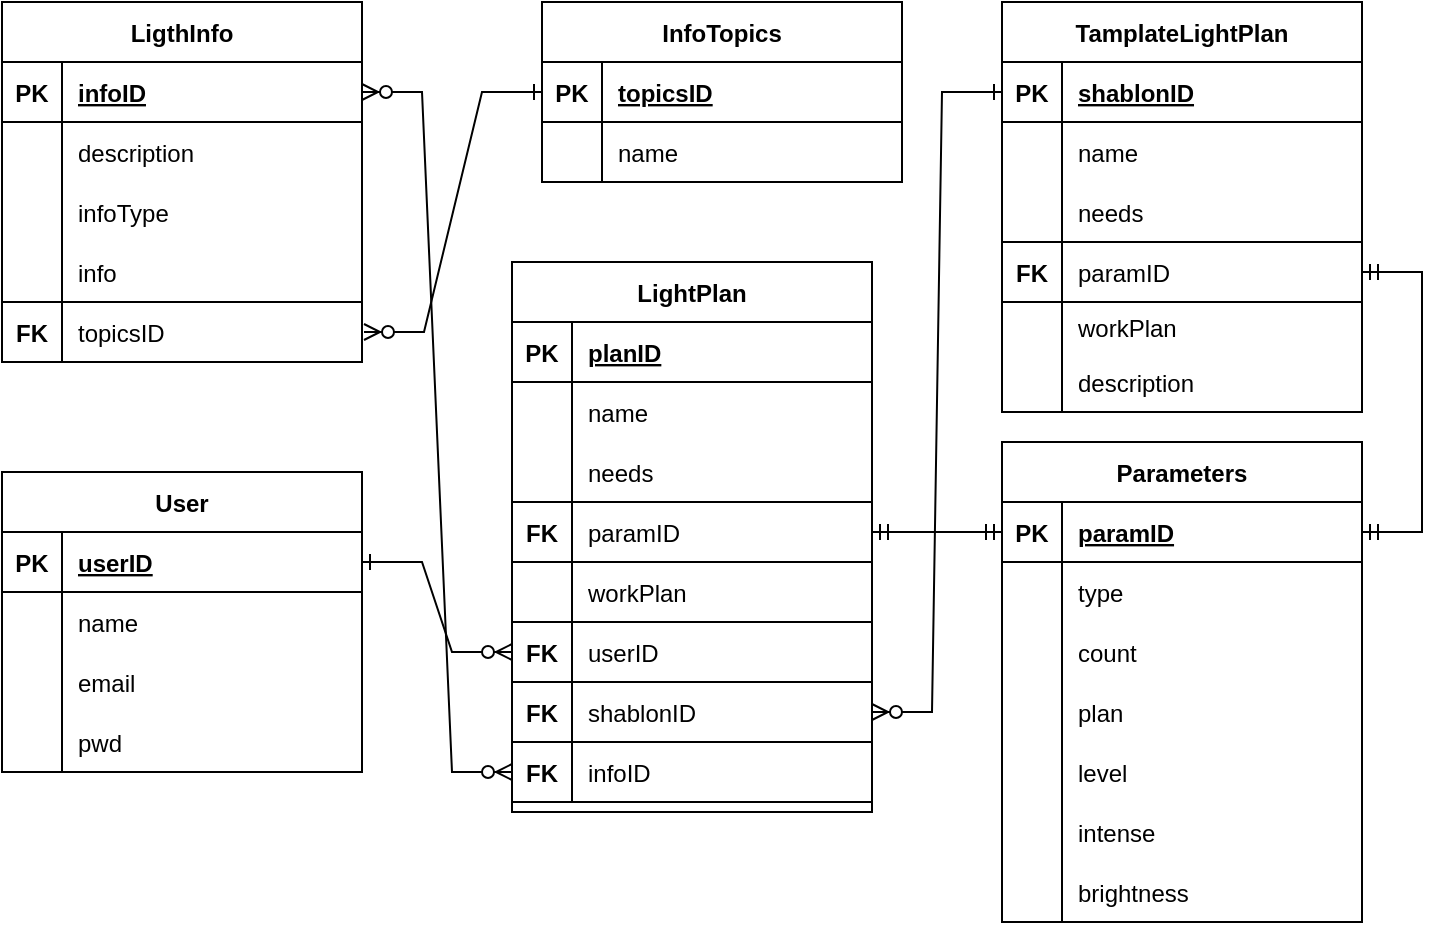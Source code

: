 <mxfile version="22.0.2" type="device">
  <diagram id="mCyr1kptdM3YggUfpTlr" name="Page-1">
    <mxGraphModel dx="863" dy="1920" grid="1" gridSize="10" guides="1" tooltips="1" connect="1" arrows="1" fold="1" page="1" pageScale="1" pageWidth="850" pageHeight="1100" math="0" shadow="0">
      <root>
        <mxCell id="0" />
        <mxCell id="1" parent="0" />
        <mxCell id="rdWhzoipA-cKAnIKvc4l-2" value="User" style="shape=table;startSize=30;container=1;collapsible=1;childLayout=tableLayout;fixedRows=1;rowLines=0;fontStyle=1;align=center;resizeLast=1;" parent="1" vertex="1">
          <mxGeometry x="80" y="-825" width="180" height="150" as="geometry" />
        </mxCell>
        <mxCell id="rdWhzoipA-cKAnIKvc4l-3" value="" style="shape=partialRectangle;collapsible=0;dropTarget=0;pointerEvents=0;fillColor=none;top=0;left=0;bottom=1;right=0;points=[[0,0.5],[1,0.5]];portConstraint=eastwest;" parent="rdWhzoipA-cKAnIKvc4l-2" vertex="1">
          <mxGeometry y="30" width="180" height="30" as="geometry" />
        </mxCell>
        <mxCell id="rdWhzoipA-cKAnIKvc4l-4" value="PK" style="shape=partialRectangle;connectable=0;fillColor=none;top=0;left=0;bottom=0;right=0;fontStyle=1;overflow=hidden;" parent="rdWhzoipA-cKAnIKvc4l-3" vertex="1">
          <mxGeometry width="30" height="30" as="geometry">
            <mxRectangle width="30" height="30" as="alternateBounds" />
          </mxGeometry>
        </mxCell>
        <mxCell id="rdWhzoipA-cKAnIKvc4l-5" value="userID" style="shape=partialRectangle;connectable=0;fillColor=none;top=0;left=0;bottom=0;right=0;align=left;spacingLeft=6;fontStyle=5;overflow=hidden;" parent="rdWhzoipA-cKAnIKvc4l-3" vertex="1">
          <mxGeometry x="30" width="150" height="30" as="geometry">
            <mxRectangle width="150" height="30" as="alternateBounds" />
          </mxGeometry>
        </mxCell>
        <mxCell id="rdWhzoipA-cKAnIKvc4l-6" value="" style="shape=partialRectangle;collapsible=0;dropTarget=0;pointerEvents=0;fillColor=none;top=0;left=0;bottom=0;right=0;points=[[0,0.5],[1,0.5]];portConstraint=eastwest;" parent="rdWhzoipA-cKAnIKvc4l-2" vertex="1">
          <mxGeometry y="60" width="180" height="30" as="geometry" />
        </mxCell>
        <mxCell id="rdWhzoipA-cKAnIKvc4l-7" value="" style="shape=partialRectangle;connectable=0;fillColor=none;top=0;left=0;bottom=0;right=0;editable=1;overflow=hidden;" parent="rdWhzoipA-cKAnIKvc4l-6" vertex="1">
          <mxGeometry width="30" height="30" as="geometry">
            <mxRectangle width="30" height="30" as="alternateBounds" />
          </mxGeometry>
        </mxCell>
        <mxCell id="rdWhzoipA-cKAnIKvc4l-8" value="name" style="shape=partialRectangle;connectable=0;fillColor=none;top=0;left=0;bottom=0;right=0;align=left;spacingLeft=6;overflow=hidden;" parent="rdWhzoipA-cKAnIKvc4l-6" vertex="1">
          <mxGeometry x="30" width="150" height="30" as="geometry">
            <mxRectangle width="150" height="30" as="alternateBounds" />
          </mxGeometry>
        </mxCell>
        <mxCell id="rdWhzoipA-cKAnIKvc4l-9" value="" style="shape=partialRectangle;collapsible=0;dropTarget=0;pointerEvents=0;fillColor=none;top=0;left=0;bottom=0;right=0;points=[[0,0.5],[1,0.5]];portConstraint=eastwest;" parent="rdWhzoipA-cKAnIKvc4l-2" vertex="1">
          <mxGeometry y="90" width="180" height="30" as="geometry" />
        </mxCell>
        <mxCell id="rdWhzoipA-cKAnIKvc4l-10" value="" style="shape=partialRectangle;connectable=0;fillColor=none;top=0;left=0;bottom=0;right=0;editable=1;overflow=hidden;fontStyle=1" parent="rdWhzoipA-cKAnIKvc4l-9" vertex="1">
          <mxGeometry width="30" height="30" as="geometry">
            <mxRectangle width="30" height="30" as="alternateBounds" />
          </mxGeometry>
        </mxCell>
        <mxCell id="rdWhzoipA-cKAnIKvc4l-11" value="email" style="shape=partialRectangle;connectable=0;fillColor=none;top=0;left=0;bottom=0;right=0;align=left;spacingLeft=6;overflow=hidden;" parent="rdWhzoipA-cKAnIKvc4l-9" vertex="1">
          <mxGeometry x="30" width="150" height="30" as="geometry">
            <mxRectangle width="150" height="30" as="alternateBounds" />
          </mxGeometry>
        </mxCell>
        <mxCell id="rdWhzoipA-cKAnIKvc4l-12" value="" style="shape=partialRectangle;collapsible=0;dropTarget=0;pointerEvents=0;fillColor=none;top=0;left=0;bottom=0;right=0;points=[[0,0.5],[1,0.5]];portConstraint=eastwest;" parent="rdWhzoipA-cKAnIKvc4l-2" vertex="1">
          <mxGeometry y="120" width="180" height="30" as="geometry" />
        </mxCell>
        <mxCell id="rdWhzoipA-cKAnIKvc4l-13" value="" style="shape=partialRectangle;connectable=0;fillColor=none;top=0;left=0;bottom=0;right=0;editable=1;overflow=hidden;fontStyle=1" parent="rdWhzoipA-cKAnIKvc4l-12" vertex="1">
          <mxGeometry width="30" height="30" as="geometry">
            <mxRectangle width="30" height="30" as="alternateBounds" />
          </mxGeometry>
        </mxCell>
        <mxCell id="rdWhzoipA-cKAnIKvc4l-14" value="pwd" style="shape=partialRectangle;connectable=0;fillColor=none;top=0;left=0;bottom=0;right=0;align=left;spacingLeft=6;overflow=hidden;" parent="rdWhzoipA-cKAnIKvc4l-12" vertex="1">
          <mxGeometry x="30" width="150" height="30" as="geometry">
            <mxRectangle width="150" height="30" as="alternateBounds" />
          </mxGeometry>
        </mxCell>
        <mxCell id="rdWhzoipA-cKAnIKvc4l-53" value="LightPlan" style="shape=table;startSize=30;container=1;collapsible=1;childLayout=tableLayout;fixedRows=1;rowLines=0;fontStyle=1;align=center;resizeLast=1;" parent="1" vertex="1">
          <mxGeometry x="335" y="-930" width="180" height="275" as="geometry" />
        </mxCell>
        <mxCell id="rdWhzoipA-cKAnIKvc4l-54" value="" style="shape=partialRectangle;collapsible=0;dropTarget=0;pointerEvents=0;fillColor=none;top=0;left=0;bottom=1;right=0;points=[[0,0.5],[1,0.5]];portConstraint=eastwest;" parent="rdWhzoipA-cKAnIKvc4l-53" vertex="1">
          <mxGeometry y="30" width="180" height="30" as="geometry" />
        </mxCell>
        <mxCell id="rdWhzoipA-cKAnIKvc4l-55" value="PK" style="shape=partialRectangle;connectable=0;fillColor=none;top=0;left=0;bottom=0;right=0;fontStyle=1;overflow=hidden;" parent="rdWhzoipA-cKAnIKvc4l-54" vertex="1">
          <mxGeometry width="30" height="30" as="geometry">
            <mxRectangle width="30" height="30" as="alternateBounds" />
          </mxGeometry>
        </mxCell>
        <mxCell id="rdWhzoipA-cKAnIKvc4l-56" value="planID" style="shape=partialRectangle;connectable=0;fillColor=none;top=0;left=0;bottom=0;right=0;align=left;spacingLeft=6;fontStyle=5;overflow=hidden;" parent="rdWhzoipA-cKAnIKvc4l-54" vertex="1">
          <mxGeometry x="30" width="150" height="30" as="geometry">
            <mxRectangle width="150" height="30" as="alternateBounds" />
          </mxGeometry>
        </mxCell>
        <mxCell id="rdWhzoipA-cKAnIKvc4l-57" value="" style="shape=partialRectangle;collapsible=0;dropTarget=0;pointerEvents=0;fillColor=none;top=0;left=0;bottom=0;right=0;points=[[0,0.5],[1,0.5]];portConstraint=eastwest;" parent="rdWhzoipA-cKAnIKvc4l-53" vertex="1">
          <mxGeometry y="60" width="180" height="30" as="geometry" />
        </mxCell>
        <mxCell id="rdWhzoipA-cKAnIKvc4l-58" value="" style="shape=partialRectangle;connectable=0;fillColor=none;top=0;left=0;bottom=0;right=0;editable=1;overflow=hidden;" parent="rdWhzoipA-cKAnIKvc4l-57" vertex="1">
          <mxGeometry width="30" height="30" as="geometry">
            <mxRectangle width="30" height="30" as="alternateBounds" />
          </mxGeometry>
        </mxCell>
        <mxCell id="rdWhzoipA-cKAnIKvc4l-59" value="name" style="shape=partialRectangle;connectable=0;fillColor=none;top=0;left=0;bottom=0;right=0;align=left;spacingLeft=6;overflow=hidden;" parent="rdWhzoipA-cKAnIKvc4l-57" vertex="1">
          <mxGeometry x="30" width="150" height="30" as="geometry">
            <mxRectangle width="150" height="30" as="alternateBounds" />
          </mxGeometry>
        </mxCell>
        <mxCell id="rdWhzoipA-cKAnIKvc4l-60" value="" style="shape=partialRectangle;collapsible=0;dropTarget=0;pointerEvents=0;fillColor=none;top=0;left=0;bottom=0;right=0;points=[[0,0.5],[1,0.5]];portConstraint=eastwest;" parent="rdWhzoipA-cKAnIKvc4l-53" vertex="1">
          <mxGeometry y="90" width="180" height="30" as="geometry" />
        </mxCell>
        <mxCell id="rdWhzoipA-cKAnIKvc4l-61" value="" style="shape=partialRectangle;connectable=0;fillColor=none;top=0;left=0;bottom=0;right=0;editable=1;overflow=hidden;fontStyle=1" parent="rdWhzoipA-cKAnIKvc4l-60" vertex="1">
          <mxGeometry width="30" height="30" as="geometry">
            <mxRectangle width="30" height="30" as="alternateBounds" />
          </mxGeometry>
        </mxCell>
        <mxCell id="rdWhzoipA-cKAnIKvc4l-62" value="needs" style="shape=partialRectangle;connectable=0;fillColor=none;top=0;left=0;bottom=0;right=0;align=left;spacingLeft=6;overflow=hidden;" parent="rdWhzoipA-cKAnIKvc4l-60" vertex="1">
          <mxGeometry x="30" width="150" height="30" as="geometry">
            <mxRectangle width="150" height="30" as="alternateBounds" />
          </mxGeometry>
        </mxCell>
        <mxCell id="rdWhzoipA-cKAnIKvc4l-63" value="" style="shape=partialRectangle;collapsible=0;dropTarget=0;pointerEvents=0;fillColor=none;top=0;left=0;bottom=0;right=0;points=[[0,0.5],[1,0.5]];portConstraint=eastwest;" parent="rdWhzoipA-cKAnIKvc4l-53" vertex="1">
          <mxGeometry y="120" width="180" height="30" as="geometry" />
        </mxCell>
        <mxCell id="rdWhzoipA-cKAnIKvc4l-64" value="FK" style="shape=partialRectangle;connectable=0;fillColor=none;top=1;left=0;bottom=1;right=0;editable=1;overflow=hidden;fontStyle=1" parent="rdWhzoipA-cKAnIKvc4l-63" vertex="1">
          <mxGeometry width="30" height="30" as="geometry">
            <mxRectangle width="30" height="30" as="alternateBounds" />
          </mxGeometry>
        </mxCell>
        <mxCell id="rdWhzoipA-cKAnIKvc4l-65" value="paramID" style="shape=partialRectangle;connectable=0;fillColor=none;top=1;left=0;bottom=1;right=0;align=left;spacingLeft=6;overflow=hidden;" parent="rdWhzoipA-cKAnIKvc4l-63" vertex="1">
          <mxGeometry x="30" width="150" height="30" as="geometry">
            <mxRectangle width="150" height="30" as="alternateBounds" />
          </mxGeometry>
        </mxCell>
        <mxCell id="rdWhzoipA-cKAnIKvc4l-66" value="" style="shape=partialRectangle;collapsible=0;dropTarget=0;pointerEvents=0;fillColor=none;top=0;left=0;bottom=0;right=0;points=[[0,0.5],[1,0.5]];portConstraint=eastwest;" parent="rdWhzoipA-cKAnIKvc4l-53" vertex="1">
          <mxGeometry y="150" width="180" height="30" as="geometry" />
        </mxCell>
        <mxCell id="rdWhzoipA-cKAnIKvc4l-67" value="" style="shape=partialRectangle;connectable=0;fillColor=none;top=0;left=0;bottom=0;right=0;editable=1;overflow=hidden;fontStyle=1" parent="rdWhzoipA-cKAnIKvc4l-66" vertex="1">
          <mxGeometry width="30" height="30" as="geometry">
            <mxRectangle width="30" height="30" as="alternateBounds" />
          </mxGeometry>
        </mxCell>
        <mxCell id="rdWhzoipA-cKAnIKvc4l-68" value="workPlan" style="shape=partialRectangle;connectable=0;fillColor=none;top=0;left=0;bottom=0;right=0;align=left;spacingLeft=6;overflow=hidden;" parent="rdWhzoipA-cKAnIKvc4l-66" vertex="1">
          <mxGeometry x="30" width="150" height="30" as="geometry">
            <mxRectangle width="150" height="30" as="alternateBounds" />
          </mxGeometry>
        </mxCell>
        <mxCell id="rdWhzoipA-cKAnIKvc4l-69" value="" style="shape=partialRectangle;collapsible=0;dropTarget=0;pointerEvents=0;fillColor=none;top=0;left=0;bottom=0;right=0;points=[[0,0.5],[1,0.5]];portConstraint=eastwest;" parent="rdWhzoipA-cKAnIKvc4l-53" vertex="1">
          <mxGeometry y="180" width="180" height="30" as="geometry" />
        </mxCell>
        <mxCell id="rdWhzoipA-cKAnIKvc4l-70" value="FK" style="shape=partialRectangle;connectable=0;fillColor=none;top=1;left=0;bottom=0;right=0;editable=1;overflow=hidden;fontStyle=1" parent="rdWhzoipA-cKAnIKvc4l-69" vertex="1">
          <mxGeometry width="30" height="30" as="geometry">
            <mxRectangle width="30" height="30" as="alternateBounds" />
          </mxGeometry>
        </mxCell>
        <mxCell id="rdWhzoipA-cKAnIKvc4l-71" value="userID" style="shape=partialRectangle;connectable=0;fillColor=none;top=1;left=0;bottom=0;right=0;align=left;spacingLeft=6;overflow=hidden;" parent="rdWhzoipA-cKAnIKvc4l-69" vertex="1">
          <mxGeometry x="30" width="150" height="30" as="geometry">
            <mxRectangle width="150" height="30" as="alternateBounds" />
          </mxGeometry>
        </mxCell>
        <mxCell id="AvnaG7wqNC7AHcK8-zva-4" value="" style="shape=partialRectangle;collapsible=0;dropTarget=0;pointerEvents=0;fillColor=none;top=0;left=0;bottom=0;right=0;points=[[0,0.5],[1,0.5]];portConstraint=eastwest;" vertex="1" parent="rdWhzoipA-cKAnIKvc4l-53">
          <mxGeometry y="210" width="180" height="30" as="geometry" />
        </mxCell>
        <mxCell id="AvnaG7wqNC7AHcK8-zva-5" value="FK" style="shape=partialRectangle;connectable=0;fillColor=none;top=1;left=0;bottom=0;right=0;editable=1;overflow=hidden;fontStyle=1" vertex="1" parent="AvnaG7wqNC7AHcK8-zva-4">
          <mxGeometry width="30" height="30" as="geometry">
            <mxRectangle width="30" height="30" as="alternateBounds" />
          </mxGeometry>
        </mxCell>
        <mxCell id="AvnaG7wqNC7AHcK8-zva-6" value="shablonID" style="shape=partialRectangle;connectable=0;fillColor=none;top=1;left=0;bottom=0;right=0;align=left;spacingLeft=6;overflow=hidden;" vertex="1" parent="AvnaG7wqNC7AHcK8-zva-4">
          <mxGeometry x="30" width="150" height="30" as="geometry">
            <mxRectangle width="150" height="30" as="alternateBounds" />
          </mxGeometry>
        </mxCell>
        <mxCell id="AvnaG7wqNC7AHcK8-zva-7" value="" style="shape=partialRectangle;collapsible=0;dropTarget=0;pointerEvents=0;fillColor=none;top=0;left=0;bottom=0;right=0;points=[[0,0.5],[1,0.5]];portConstraint=eastwest;" vertex="1" parent="rdWhzoipA-cKAnIKvc4l-53">
          <mxGeometry y="240" width="180" height="30" as="geometry" />
        </mxCell>
        <mxCell id="AvnaG7wqNC7AHcK8-zva-8" value="FK" style="shape=partialRectangle;connectable=0;fillColor=none;top=1;left=0;bottom=1;right=0;editable=1;overflow=hidden;fontStyle=1" vertex="1" parent="AvnaG7wqNC7AHcK8-zva-7">
          <mxGeometry width="30" height="30" as="geometry">
            <mxRectangle width="30" height="30" as="alternateBounds" />
          </mxGeometry>
        </mxCell>
        <mxCell id="AvnaG7wqNC7AHcK8-zva-9" value="infoID" style="shape=partialRectangle;connectable=0;fillColor=none;top=1;left=0;bottom=1;right=0;align=left;spacingLeft=6;overflow=hidden;" vertex="1" parent="AvnaG7wqNC7AHcK8-zva-7">
          <mxGeometry x="30" width="150" height="30" as="geometry">
            <mxRectangle width="150" height="30" as="alternateBounds" />
          </mxGeometry>
        </mxCell>
        <mxCell id="rdWhzoipA-cKAnIKvc4l-94" value="InfoTopics" style="shape=table;startSize=30;container=1;collapsible=1;childLayout=tableLayout;fixedRows=1;rowLines=0;fontStyle=1;align=center;resizeLast=1;" parent="1" vertex="1">
          <mxGeometry x="350" y="-1060" width="180" height="90" as="geometry" />
        </mxCell>
        <mxCell id="rdWhzoipA-cKAnIKvc4l-95" value="" style="shape=partialRectangle;collapsible=0;dropTarget=0;pointerEvents=0;fillColor=none;top=0;left=0;bottom=1;right=0;points=[[0,0.5],[1,0.5]];portConstraint=eastwest;" parent="rdWhzoipA-cKAnIKvc4l-94" vertex="1">
          <mxGeometry y="30" width="180" height="30" as="geometry" />
        </mxCell>
        <mxCell id="rdWhzoipA-cKAnIKvc4l-96" value="PK" style="shape=partialRectangle;connectable=0;fillColor=none;top=0;left=0;bottom=0;right=0;fontStyle=1;overflow=hidden;" parent="rdWhzoipA-cKAnIKvc4l-95" vertex="1">
          <mxGeometry width="30" height="30" as="geometry">
            <mxRectangle width="30" height="30" as="alternateBounds" />
          </mxGeometry>
        </mxCell>
        <mxCell id="rdWhzoipA-cKAnIKvc4l-97" value="topicsID" style="shape=partialRectangle;connectable=0;fillColor=none;top=0;left=0;bottom=0;right=0;align=left;spacingLeft=6;fontStyle=5;overflow=hidden;" parent="rdWhzoipA-cKAnIKvc4l-95" vertex="1">
          <mxGeometry x="30" width="150" height="30" as="geometry">
            <mxRectangle width="150" height="30" as="alternateBounds" />
          </mxGeometry>
        </mxCell>
        <mxCell id="rdWhzoipA-cKAnIKvc4l-98" value="" style="shape=partialRectangle;collapsible=0;dropTarget=0;pointerEvents=0;fillColor=none;top=0;left=0;bottom=0;right=0;points=[[0,0.5],[1,0.5]];portConstraint=eastwest;" parent="rdWhzoipA-cKAnIKvc4l-94" vertex="1">
          <mxGeometry y="60" width="180" height="30" as="geometry" />
        </mxCell>
        <mxCell id="rdWhzoipA-cKAnIKvc4l-99" value="" style="shape=partialRectangle;connectable=0;fillColor=none;top=0;left=0;bottom=0;right=0;editable=1;overflow=hidden;" parent="rdWhzoipA-cKAnIKvc4l-98" vertex="1">
          <mxGeometry width="30" height="30" as="geometry">
            <mxRectangle width="30" height="30" as="alternateBounds" />
          </mxGeometry>
        </mxCell>
        <mxCell id="rdWhzoipA-cKAnIKvc4l-100" value="name" style="shape=partialRectangle;connectable=0;fillColor=none;top=0;left=0;bottom=0;right=0;align=left;spacingLeft=6;overflow=hidden;" parent="rdWhzoipA-cKAnIKvc4l-98" vertex="1">
          <mxGeometry x="30" width="150" height="30" as="geometry">
            <mxRectangle width="150" height="30" as="alternateBounds" />
          </mxGeometry>
        </mxCell>
        <mxCell id="rdWhzoipA-cKAnIKvc4l-131" value="TamplateLightPlan" style="shape=table;startSize=30;container=1;collapsible=1;childLayout=tableLayout;fixedRows=1;rowLines=0;fontStyle=1;align=center;resizeLast=1;" parent="1" vertex="1">
          <mxGeometry x="580" y="-1060" width="180" height="205" as="geometry" />
        </mxCell>
        <mxCell id="rdWhzoipA-cKAnIKvc4l-132" value="" style="shape=partialRectangle;collapsible=0;dropTarget=0;pointerEvents=0;fillColor=none;top=0;left=0;bottom=1;right=0;points=[[0,0.5],[1,0.5]];portConstraint=eastwest;" parent="rdWhzoipA-cKAnIKvc4l-131" vertex="1">
          <mxGeometry y="30" width="180" height="30" as="geometry" />
        </mxCell>
        <mxCell id="rdWhzoipA-cKAnIKvc4l-133" value="PK" style="shape=partialRectangle;connectable=0;fillColor=none;top=0;left=0;bottom=0;right=0;fontStyle=1;overflow=hidden;" parent="rdWhzoipA-cKAnIKvc4l-132" vertex="1">
          <mxGeometry width="30" height="30" as="geometry">
            <mxRectangle width="30" height="30" as="alternateBounds" />
          </mxGeometry>
        </mxCell>
        <mxCell id="rdWhzoipA-cKAnIKvc4l-134" value="shablonID" style="shape=partialRectangle;connectable=0;fillColor=none;top=0;left=0;bottom=0;right=0;align=left;spacingLeft=6;fontStyle=5;overflow=hidden;" parent="rdWhzoipA-cKAnIKvc4l-132" vertex="1">
          <mxGeometry x="30" width="150" height="30" as="geometry">
            <mxRectangle width="150" height="30" as="alternateBounds" />
          </mxGeometry>
        </mxCell>
        <mxCell id="rdWhzoipA-cKAnIKvc4l-135" value="" style="shape=partialRectangle;collapsible=0;dropTarget=0;pointerEvents=0;fillColor=none;top=0;left=0;bottom=0;right=0;points=[[0,0.5],[1,0.5]];portConstraint=eastwest;" parent="rdWhzoipA-cKAnIKvc4l-131" vertex="1">
          <mxGeometry y="60" width="180" height="30" as="geometry" />
        </mxCell>
        <mxCell id="rdWhzoipA-cKAnIKvc4l-136" value="" style="shape=partialRectangle;connectable=0;fillColor=none;top=0;left=0;bottom=0;right=0;editable=1;overflow=hidden;" parent="rdWhzoipA-cKAnIKvc4l-135" vertex="1">
          <mxGeometry width="30" height="30" as="geometry">
            <mxRectangle width="30" height="30" as="alternateBounds" />
          </mxGeometry>
        </mxCell>
        <mxCell id="rdWhzoipA-cKAnIKvc4l-137" value="name" style="shape=partialRectangle;connectable=0;fillColor=none;top=0;left=0;bottom=0;right=0;align=left;spacingLeft=6;overflow=hidden;" parent="rdWhzoipA-cKAnIKvc4l-135" vertex="1">
          <mxGeometry x="30" width="150" height="30" as="geometry">
            <mxRectangle width="150" height="30" as="alternateBounds" />
          </mxGeometry>
        </mxCell>
        <mxCell id="rdWhzoipA-cKAnIKvc4l-138" value="" style="shape=partialRectangle;collapsible=0;dropTarget=0;pointerEvents=0;fillColor=none;top=0;left=0;bottom=0;right=0;points=[[0,0.5],[1,0.5]];portConstraint=eastwest;" parent="rdWhzoipA-cKAnIKvc4l-131" vertex="1">
          <mxGeometry y="90" width="180" height="30" as="geometry" />
        </mxCell>
        <mxCell id="rdWhzoipA-cKAnIKvc4l-139" value="" style="shape=partialRectangle;connectable=0;fillColor=none;top=0;left=0;bottom=0;right=0;editable=1;overflow=hidden;fontStyle=1" parent="rdWhzoipA-cKAnIKvc4l-138" vertex="1">
          <mxGeometry width="30" height="30" as="geometry">
            <mxRectangle width="30" height="30" as="alternateBounds" />
          </mxGeometry>
        </mxCell>
        <mxCell id="rdWhzoipA-cKAnIKvc4l-140" value="needs" style="shape=partialRectangle;connectable=0;fillColor=none;top=0;left=0;bottom=0;right=0;align=left;spacingLeft=6;overflow=hidden;" parent="rdWhzoipA-cKAnIKvc4l-138" vertex="1">
          <mxGeometry x="30" width="150" height="30" as="geometry">
            <mxRectangle width="150" height="30" as="alternateBounds" />
          </mxGeometry>
        </mxCell>
        <mxCell id="rdWhzoipA-cKAnIKvc4l-141" value="" style="shape=partialRectangle;collapsible=0;dropTarget=0;pointerEvents=0;fillColor=none;top=0;left=0;bottom=0;right=0;points=[[0,0.5],[1,0.5]];portConstraint=eastwest;" parent="rdWhzoipA-cKAnIKvc4l-131" vertex="1">
          <mxGeometry y="120" width="180" height="30" as="geometry" />
        </mxCell>
        <mxCell id="rdWhzoipA-cKAnIKvc4l-142" value="FK" style="shape=partialRectangle;connectable=0;fillColor=none;top=1;left=0;bottom=1;right=0;editable=1;overflow=hidden;fontStyle=1" parent="rdWhzoipA-cKAnIKvc4l-141" vertex="1">
          <mxGeometry width="30" height="30" as="geometry">
            <mxRectangle width="30" height="30" as="alternateBounds" />
          </mxGeometry>
        </mxCell>
        <mxCell id="rdWhzoipA-cKAnIKvc4l-143" value="paramID" style="shape=partialRectangle;connectable=0;fillColor=none;top=1;left=0;bottom=1;right=0;align=left;spacingLeft=6;overflow=hidden;" parent="rdWhzoipA-cKAnIKvc4l-141" vertex="1">
          <mxGeometry x="30" width="150" height="30" as="geometry">
            <mxRectangle width="150" height="30" as="alternateBounds" />
          </mxGeometry>
        </mxCell>
        <mxCell id="rdWhzoipA-cKAnIKvc4l-144" value="" style="shape=partialRectangle;collapsible=0;dropTarget=0;pointerEvents=0;fillColor=none;top=0;left=0;bottom=0;right=0;points=[[0,0.5],[1,0.5]];portConstraint=eastwest;" parent="rdWhzoipA-cKAnIKvc4l-131" vertex="1">
          <mxGeometry y="150" width="180" height="25" as="geometry" />
        </mxCell>
        <mxCell id="rdWhzoipA-cKAnIKvc4l-145" value="" style="shape=partialRectangle;connectable=0;fillColor=none;top=0;left=0;bottom=0;right=0;editable=1;overflow=hidden;fontStyle=1" parent="rdWhzoipA-cKAnIKvc4l-144" vertex="1">
          <mxGeometry width="30" height="25" as="geometry">
            <mxRectangle width="30" height="25" as="alternateBounds" />
          </mxGeometry>
        </mxCell>
        <mxCell id="rdWhzoipA-cKAnIKvc4l-146" value="workPlan" style="shape=partialRectangle;connectable=0;fillColor=none;top=0;left=0;bottom=0;right=0;align=left;spacingLeft=6;overflow=hidden;" parent="rdWhzoipA-cKAnIKvc4l-144" vertex="1">
          <mxGeometry x="30" width="150" height="25" as="geometry">
            <mxRectangle width="150" height="25" as="alternateBounds" />
          </mxGeometry>
        </mxCell>
        <mxCell id="rdWhzoipA-cKAnIKvc4l-147" value="" style="shape=partialRectangle;collapsible=0;dropTarget=0;pointerEvents=0;fillColor=none;top=0;left=0;bottom=0;right=0;points=[[0,0.5],[1,0.5]];portConstraint=eastwest;" parent="rdWhzoipA-cKAnIKvc4l-131" vertex="1">
          <mxGeometry y="175" width="180" height="30" as="geometry" />
        </mxCell>
        <mxCell id="rdWhzoipA-cKAnIKvc4l-148" value="" style="shape=partialRectangle;connectable=0;fillColor=none;top=0;left=0;bottom=0;right=0;editable=1;overflow=hidden;fontStyle=1" parent="rdWhzoipA-cKAnIKvc4l-147" vertex="1">
          <mxGeometry width="30" height="30" as="geometry">
            <mxRectangle width="30" height="30" as="alternateBounds" />
          </mxGeometry>
        </mxCell>
        <mxCell id="rdWhzoipA-cKAnIKvc4l-149" value="description" style="shape=partialRectangle;connectable=0;fillColor=none;top=0;left=0;bottom=0;right=0;align=left;spacingLeft=6;overflow=hidden;" parent="rdWhzoipA-cKAnIKvc4l-147" vertex="1">
          <mxGeometry x="30" width="150" height="30" as="geometry">
            <mxRectangle width="150" height="30" as="alternateBounds" />
          </mxGeometry>
        </mxCell>
        <mxCell id="rdWhzoipA-cKAnIKvc4l-156" value="LigthInfo" style="shape=table;startSize=30;container=1;collapsible=1;childLayout=tableLayout;fixedRows=1;rowLines=0;fontStyle=1;align=center;resizeLast=1;" parent="1" vertex="1">
          <mxGeometry x="80" y="-1060" width="180" height="180" as="geometry" />
        </mxCell>
        <mxCell id="rdWhzoipA-cKAnIKvc4l-157" value="" style="shape=partialRectangle;collapsible=0;dropTarget=0;pointerEvents=0;fillColor=none;top=0;left=0;bottom=1;right=0;points=[[0,0.5],[1,0.5]];portConstraint=eastwest;" parent="rdWhzoipA-cKAnIKvc4l-156" vertex="1">
          <mxGeometry y="30" width="180" height="30" as="geometry" />
        </mxCell>
        <mxCell id="rdWhzoipA-cKAnIKvc4l-158" value="PK" style="shape=partialRectangle;connectable=0;fillColor=none;top=0;left=0;bottom=0;right=0;fontStyle=1;overflow=hidden;" parent="rdWhzoipA-cKAnIKvc4l-157" vertex="1">
          <mxGeometry width="30" height="30" as="geometry">
            <mxRectangle width="30" height="30" as="alternateBounds" />
          </mxGeometry>
        </mxCell>
        <mxCell id="rdWhzoipA-cKAnIKvc4l-159" value="infoID" style="shape=partialRectangle;connectable=0;fillColor=none;top=0;left=0;bottom=0;right=0;align=left;spacingLeft=6;fontStyle=5;overflow=hidden;" parent="rdWhzoipA-cKAnIKvc4l-157" vertex="1">
          <mxGeometry x="30" width="150" height="30" as="geometry">
            <mxRectangle width="150" height="30" as="alternateBounds" />
          </mxGeometry>
        </mxCell>
        <mxCell id="rdWhzoipA-cKAnIKvc4l-160" value="" style="shape=partialRectangle;collapsible=0;dropTarget=0;pointerEvents=0;fillColor=none;top=0;left=0;bottom=0;right=0;points=[[0,0.5],[1,0.5]];portConstraint=eastwest;" parent="rdWhzoipA-cKAnIKvc4l-156" vertex="1">
          <mxGeometry y="60" width="180" height="30" as="geometry" />
        </mxCell>
        <mxCell id="rdWhzoipA-cKAnIKvc4l-161" value="" style="shape=partialRectangle;connectable=0;fillColor=none;top=0;left=0;bottom=0;right=0;editable=1;overflow=hidden;fontStyle=1" parent="rdWhzoipA-cKAnIKvc4l-160" vertex="1">
          <mxGeometry width="30" height="30" as="geometry">
            <mxRectangle width="30" height="30" as="alternateBounds" />
          </mxGeometry>
        </mxCell>
        <mxCell id="rdWhzoipA-cKAnIKvc4l-162" value="description" style="shape=partialRectangle;connectable=0;fillColor=none;top=0;left=0;bottom=0;right=0;align=left;spacingLeft=6;overflow=hidden;" parent="rdWhzoipA-cKAnIKvc4l-160" vertex="1">
          <mxGeometry x="30" width="150" height="30" as="geometry">
            <mxRectangle width="150" height="30" as="alternateBounds" />
          </mxGeometry>
        </mxCell>
        <mxCell id="rdWhzoipA-cKAnIKvc4l-163" value="" style="shape=partialRectangle;collapsible=0;dropTarget=0;pointerEvents=0;fillColor=none;top=0;left=0;bottom=0;right=0;points=[[0,0.5],[1,0.5]];portConstraint=eastwest;" parent="rdWhzoipA-cKAnIKvc4l-156" vertex="1">
          <mxGeometry y="90" width="180" height="30" as="geometry" />
        </mxCell>
        <mxCell id="rdWhzoipA-cKAnIKvc4l-164" value="" style="shape=partialRectangle;connectable=0;fillColor=none;top=0;left=0;bottom=0;right=0;editable=1;overflow=hidden;fontStyle=1" parent="rdWhzoipA-cKAnIKvc4l-163" vertex="1">
          <mxGeometry width="30" height="30" as="geometry">
            <mxRectangle width="30" height="30" as="alternateBounds" />
          </mxGeometry>
        </mxCell>
        <mxCell id="rdWhzoipA-cKAnIKvc4l-165" value="infoType" style="shape=partialRectangle;connectable=0;fillColor=none;top=0;left=0;bottom=0;right=0;align=left;spacingLeft=6;overflow=hidden;" parent="rdWhzoipA-cKAnIKvc4l-163" vertex="1">
          <mxGeometry x="30" width="150" height="30" as="geometry">
            <mxRectangle width="150" height="30" as="alternateBounds" />
          </mxGeometry>
        </mxCell>
        <mxCell id="rdWhzoipA-cKAnIKvc4l-175" style="shape=partialRectangle;collapsible=0;dropTarget=0;pointerEvents=0;fillColor=none;top=0;left=0;bottom=0;right=0;points=[[0,0.5],[1,0.5]];portConstraint=eastwest;" parent="rdWhzoipA-cKAnIKvc4l-156" vertex="1">
          <mxGeometry y="120" width="180" height="30" as="geometry" />
        </mxCell>
        <mxCell id="rdWhzoipA-cKAnIKvc4l-176" style="shape=partialRectangle;connectable=0;fillColor=none;top=0;left=0;bottom=0;right=0;editable=1;overflow=hidden;fontStyle=1" parent="rdWhzoipA-cKAnIKvc4l-175" vertex="1">
          <mxGeometry width="30" height="30" as="geometry">
            <mxRectangle width="30" height="30" as="alternateBounds" />
          </mxGeometry>
        </mxCell>
        <mxCell id="rdWhzoipA-cKAnIKvc4l-177" value="info" style="shape=partialRectangle;connectable=0;fillColor=none;top=0;left=0;bottom=0;right=0;align=left;spacingLeft=6;overflow=hidden;" parent="rdWhzoipA-cKAnIKvc4l-175" vertex="1">
          <mxGeometry x="30" width="150" height="30" as="geometry">
            <mxRectangle width="150" height="30" as="alternateBounds" />
          </mxGeometry>
        </mxCell>
        <mxCell id="rdWhzoipA-cKAnIKvc4l-166" value="" style="shape=partialRectangle;collapsible=0;dropTarget=0;pointerEvents=0;fillColor=none;top=1;left=0;bottom=0;right=0;points=[[0,0.5],[1,0.5]];portConstraint=eastwest;perimeterSpacing=1;" parent="rdWhzoipA-cKAnIKvc4l-156" vertex="1">
          <mxGeometry y="150" width="180" height="30" as="geometry" />
        </mxCell>
        <mxCell id="rdWhzoipA-cKAnIKvc4l-167" value="FK" style="shape=partialRectangle;connectable=0;fillColor=none;top=0;left=0;bottom=0;right=0;editable=1;overflow=hidden;fontStyle=1" parent="rdWhzoipA-cKAnIKvc4l-166" vertex="1">
          <mxGeometry width="30" height="30" as="geometry">
            <mxRectangle width="30" height="30" as="alternateBounds" />
          </mxGeometry>
        </mxCell>
        <mxCell id="rdWhzoipA-cKAnIKvc4l-168" value="topicsID" style="shape=partialRectangle;connectable=0;fillColor=none;top=0;left=0;bottom=0;right=0;align=left;spacingLeft=6;overflow=hidden;" parent="rdWhzoipA-cKAnIKvc4l-166" vertex="1">
          <mxGeometry x="30" width="150" height="30" as="geometry">
            <mxRectangle width="150" height="30" as="alternateBounds" />
          </mxGeometry>
        </mxCell>
        <mxCell id="AvnaG7wqNC7AHcK8-zva-1" value="" style="edgeStyle=entityRelationEdgeStyle;fontSize=12;html=1;endArrow=ERzeroToMany;startArrow=ERone;rounded=0;exitX=0;exitY=0.5;exitDx=0;exitDy=0;entryX=1;entryY=0.5;entryDx=0;entryDy=0;startFill=0;" edge="1" parent="1" source="rdWhzoipA-cKAnIKvc4l-95" target="rdWhzoipA-cKAnIKvc4l-166">
          <mxGeometry width="100" height="100" relative="1" as="geometry">
            <mxPoint x="370" y="-630" as="sourcePoint" />
            <mxPoint x="470" y="-730" as="targetPoint" />
          </mxGeometry>
        </mxCell>
        <mxCell id="AvnaG7wqNC7AHcK8-zva-3" value="" style="edgeStyle=entityRelationEdgeStyle;fontSize=12;html=1;endArrow=ERzeroToMany;startArrow=ERone;rounded=0;exitX=1;exitY=0.5;exitDx=0;exitDy=0;startFill=0;" edge="1" parent="1" source="rdWhzoipA-cKAnIKvc4l-3" target="rdWhzoipA-cKAnIKvc4l-69">
          <mxGeometry width="100" height="100" relative="1" as="geometry">
            <mxPoint x="360" y="-1005" as="sourcePoint" />
            <mxPoint x="271" y="-885" as="targetPoint" />
          </mxGeometry>
        </mxCell>
        <mxCell id="AvnaG7wqNC7AHcK8-zva-10" value="" style="edgeStyle=entityRelationEdgeStyle;fontSize=12;html=1;endArrow=ERzeroToMany;startArrow=ERone;rounded=0;exitX=0;exitY=0.5;exitDx=0;exitDy=0;startFill=0;entryX=1;entryY=0.5;entryDx=0;entryDy=0;" edge="1" parent="1" source="rdWhzoipA-cKAnIKvc4l-132" target="AvnaG7wqNC7AHcK8-zva-4">
          <mxGeometry width="100" height="100" relative="1" as="geometry">
            <mxPoint x="270" y="-770" as="sourcePoint" />
            <mxPoint x="340" y="-650" as="targetPoint" />
          </mxGeometry>
        </mxCell>
        <mxCell id="AvnaG7wqNC7AHcK8-zva-11" value="" style="edgeStyle=entityRelationEdgeStyle;fontSize=12;html=1;endArrow=ERzeroToMany;endFill=1;startArrow=ERzeroToMany;rounded=0;exitX=0;exitY=0.5;exitDx=0;exitDy=0;entryX=1;entryY=0.5;entryDx=0;entryDy=0;" edge="1" parent="1" source="AvnaG7wqNC7AHcK8-zva-7" target="rdWhzoipA-cKAnIKvc4l-157">
          <mxGeometry width="100" height="100" relative="1" as="geometry">
            <mxPoint x="310" y="-630" as="sourcePoint" />
            <mxPoint x="410" y="-730" as="targetPoint" />
            <Array as="points">
              <mxPoint x="60" y="-650" />
            </Array>
          </mxGeometry>
        </mxCell>
        <mxCell id="AvnaG7wqNC7AHcK8-zva-12" value="Parameters" style="shape=table;startSize=30;container=1;collapsible=1;childLayout=tableLayout;fixedRows=1;rowLines=0;fontStyle=1;align=center;resizeLast=1;" vertex="1" parent="1">
          <mxGeometry x="580" y="-840" width="180" height="240" as="geometry" />
        </mxCell>
        <mxCell id="AvnaG7wqNC7AHcK8-zva-13" value="" style="shape=partialRectangle;collapsible=0;dropTarget=0;pointerEvents=0;fillColor=none;top=0;left=0;bottom=1;right=0;points=[[0,0.5],[1,0.5]];portConstraint=eastwest;" vertex="1" parent="AvnaG7wqNC7AHcK8-zva-12">
          <mxGeometry y="30" width="180" height="30" as="geometry" />
        </mxCell>
        <mxCell id="AvnaG7wqNC7AHcK8-zva-14" value="PK" style="shape=partialRectangle;connectable=0;fillColor=none;top=0;left=0;bottom=0;right=0;fontStyle=1;overflow=hidden;" vertex="1" parent="AvnaG7wqNC7AHcK8-zva-13">
          <mxGeometry width="30" height="30" as="geometry">
            <mxRectangle width="30" height="30" as="alternateBounds" />
          </mxGeometry>
        </mxCell>
        <mxCell id="AvnaG7wqNC7AHcK8-zva-15" value="paramID" style="shape=partialRectangle;connectable=0;fillColor=none;top=0;left=0;bottom=0;right=0;align=left;spacingLeft=6;fontStyle=5;overflow=hidden;" vertex="1" parent="AvnaG7wqNC7AHcK8-zva-13">
          <mxGeometry x="30" width="150" height="30" as="geometry">
            <mxRectangle width="150" height="30" as="alternateBounds" />
          </mxGeometry>
        </mxCell>
        <mxCell id="AvnaG7wqNC7AHcK8-zva-16" value="" style="shape=partialRectangle;collapsible=0;dropTarget=0;pointerEvents=0;fillColor=none;top=0;left=0;bottom=0;right=0;points=[[0,0.5],[1,0.5]];portConstraint=eastwest;" vertex="1" parent="AvnaG7wqNC7AHcK8-zva-12">
          <mxGeometry y="60" width="180" height="30" as="geometry" />
        </mxCell>
        <mxCell id="AvnaG7wqNC7AHcK8-zva-17" value="" style="shape=partialRectangle;connectable=0;fillColor=none;top=0;left=0;bottom=0;right=0;editable=1;overflow=hidden;" vertex="1" parent="AvnaG7wqNC7AHcK8-zva-16">
          <mxGeometry width="30" height="30" as="geometry">
            <mxRectangle width="30" height="30" as="alternateBounds" />
          </mxGeometry>
        </mxCell>
        <mxCell id="AvnaG7wqNC7AHcK8-zva-18" value="type" style="shape=partialRectangle;connectable=0;fillColor=none;top=0;left=0;bottom=0;right=0;align=left;spacingLeft=6;overflow=hidden;" vertex="1" parent="AvnaG7wqNC7AHcK8-zva-16">
          <mxGeometry x="30" width="150" height="30" as="geometry">
            <mxRectangle width="150" height="30" as="alternateBounds" />
          </mxGeometry>
        </mxCell>
        <mxCell id="AvnaG7wqNC7AHcK8-zva-19" value="" style="shape=partialRectangle;collapsible=0;dropTarget=0;pointerEvents=0;fillColor=none;top=0;left=0;bottom=0;right=0;points=[[0,0.5],[1,0.5]];portConstraint=eastwest;" vertex="1" parent="AvnaG7wqNC7AHcK8-zva-12">
          <mxGeometry y="90" width="180" height="30" as="geometry" />
        </mxCell>
        <mxCell id="AvnaG7wqNC7AHcK8-zva-20" value="" style="shape=partialRectangle;connectable=0;fillColor=none;top=0;left=0;bottom=0;right=0;editable=1;overflow=hidden;fontStyle=1" vertex="1" parent="AvnaG7wqNC7AHcK8-zva-19">
          <mxGeometry width="30" height="30" as="geometry">
            <mxRectangle width="30" height="30" as="alternateBounds" />
          </mxGeometry>
        </mxCell>
        <mxCell id="AvnaG7wqNC7AHcK8-zva-21" value="count" style="shape=partialRectangle;connectable=0;fillColor=none;top=0;left=0;bottom=0;right=0;align=left;spacingLeft=6;overflow=hidden;" vertex="1" parent="AvnaG7wqNC7AHcK8-zva-19">
          <mxGeometry x="30" width="150" height="30" as="geometry">
            <mxRectangle width="150" height="30" as="alternateBounds" />
          </mxGeometry>
        </mxCell>
        <mxCell id="AvnaG7wqNC7AHcK8-zva-22" value="" style="shape=partialRectangle;collapsible=0;dropTarget=0;pointerEvents=0;fillColor=none;top=0;left=0;bottom=0;right=0;points=[[0,0.5],[1,0.5]];portConstraint=eastwest;" vertex="1" parent="AvnaG7wqNC7AHcK8-zva-12">
          <mxGeometry y="120" width="180" height="30" as="geometry" />
        </mxCell>
        <mxCell id="AvnaG7wqNC7AHcK8-zva-23" value="" style="shape=partialRectangle;connectable=0;fillColor=none;top=0;left=0;bottom=0;right=0;editable=1;overflow=hidden;fontStyle=1" vertex="1" parent="AvnaG7wqNC7AHcK8-zva-22">
          <mxGeometry width="30" height="30" as="geometry">
            <mxRectangle width="30" height="30" as="alternateBounds" />
          </mxGeometry>
        </mxCell>
        <mxCell id="AvnaG7wqNC7AHcK8-zva-24" value="plan" style="shape=partialRectangle;connectable=0;fillColor=none;top=0;left=0;bottom=0;right=0;align=left;spacingLeft=6;overflow=hidden;" vertex="1" parent="AvnaG7wqNC7AHcK8-zva-22">
          <mxGeometry x="30" width="150" height="30" as="geometry">
            <mxRectangle width="150" height="30" as="alternateBounds" />
          </mxGeometry>
        </mxCell>
        <mxCell id="AvnaG7wqNC7AHcK8-zva-25" value="" style="shape=partialRectangle;collapsible=0;dropTarget=0;pointerEvents=0;fillColor=none;top=0;left=0;bottom=0;right=0;points=[[0,0.5],[1,0.5]];portConstraint=eastwest;" vertex="1" parent="AvnaG7wqNC7AHcK8-zva-12">
          <mxGeometry y="150" width="180" height="30" as="geometry" />
        </mxCell>
        <mxCell id="AvnaG7wqNC7AHcK8-zva-26" value="" style="shape=partialRectangle;connectable=0;fillColor=none;top=0;left=0;bottom=0;right=0;editable=1;overflow=hidden;fontStyle=1" vertex="1" parent="AvnaG7wqNC7AHcK8-zva-25">
          <mxGeometry width="30" height="30" as="geometry">
            <mxRectangle width="30" height="30" as="alternateBounds" />
          </mxGeometry>
        </mxCell>
        <mxCell id="AvnaG7wqNC7AHcK8-zva-27" value="level" style="shape=partialRectangle;connectable=0;fillColor=none;top=0;left=0;bottom=0;right=0;align=left;spacingLeft=6;overflow=hidden;" vertex="1" parent="AvnaG7wqNC7AHcK8-zva-25">
          <mxGeometry x="30" width="150" height="30" as="geometry">
            <mxRectangle width="150" height="30" as="alternateBounds" />
          </mxGeometry>
        </mxCell>
        <mxCell id="AvnaG7wqNC7AHcK8-zva-28" value="" style="shape=partialRectangle;collapsible=0;dropTarget=0;pointerEvents=0;fillColor=none;top=0;left=0;bottom=0;right=0;points=[[0,0.5],[1,0.5]];portConstraint=eastwest;" vertex="1" parent="AvnaG7wqNC7AHcK8-zva-12">
          <mxGeometry y="180" width="180" height="30" as="geometry" />
        </mxCell>
        <mxCell id="AvnaG7wqNC7AHcK8-zva-29" value="" style="shape=partialRectangle;connectable=0;fillColor=none;top=0;left=0;bottom=0;right=0;editable=1;overflow=hidden;fontStyle=1" vertex="1" parent="AvnaG7wqNC7AHcK8-zva-28">
          <mxGeometry width="30" height="30" as="geometry">
            <mxRectangle width="30" height="30" as="alternateBounds" />
          </mxGeometry>
        </mxCell>
        <mxCell id="AvnaG7wqNC7AHcK8-zva-30" value="intense" style="shape=partialRectangle;connectable=0;fillColor=none;top=0;left=0;bottom=0;right=0;align=left;spacingLeft=6;overflow=hidden;" vertex="1" parent="AvnaG7wqNC7AHcK8-zva-28">
          <mxGeometry x="30" width="150" height="30" as="geometry">
            <mxRectangle width="150" height="30" as="alternateBounds" />
          </mxGeometry>
        </mxCell>
        <mxCell id="AvnaG7wqNC7AHcK8-zva-32" value="" style="shape=partialRectangle;collapsible=0;dropTarget=0;pointerEvents=0;fillColor=none;top=0;left=0;bottom=0;right=0;points=[[0,0.5],[1,0.5]];portConstraint=eastwest;" vertex="1" parent="AvnaG7wqNC7AHcK8-zva-12">
          <mxGeometry y="210" width="180" height="30" as="geometry" />
        </mxCell>
        <mxCell id="AvnaG7wqNC7AHcK8-zva-33" value="" style="shape=partialRectangle;connectable=0;fillColor=none;top=0;left=0;bottom=0;right=0;editable=1;overflow=hidden;fontStyle=1" vertex="1" parent="AvnaG7wqNC7AHcK8-zva-32">
          <mxGeometry width="30" height="30" as="geometry">
            <mxRectangle width="30" height="30" as="alternateBounds" />
          </mxGeometry>
        </mxCell>
        <mxCell id="AvnaG7wqNC7AHcK8-zva-34" value="brightness" style="shape=partialRectangle;connectable=0;fillColor=none;top=0;left=0;bottom=0;right=0;align=left;spacingLeft=6;overflow=hidden;" vertex="1" parent="AvnaG7wqNC7AHcK8-zva-32">
          <mxGeometry x="30" width="150" height="30" as="geometry">
            <mxRectangle width="150" height="30" as="alternateBounds" />
          </mxGeometry>
        </mxCell>
        <mxCell id="AvnaG7wqNC7AHcK8-zva-36" value="" style="edgeStyle=entityRelationEdgeStyle;fontSize=12;html=1;endArrow=ERmandOne;startArrow=ERmandOne;rounded=0;exitX=1;exitY=0.5;exitDx=0;exitDy=0;entryX=0;entryY=0.5;entryDx=0;entryDy=0;" edge="1" parent="1" source="rdWhzoipA-cKAnIKvc4l-63" target="AvnaG7wqNC7AHcK8-zva-13">
          <mxGeometry width="100" height="100" relative="1" as="geometry">
            <mxPoint x="310" y="-730" as="sourcePoint" />
            <mxPoint x="410" y="-830" as="targetPoint" />
          </mxGeometry>
        </mxCell>
        <mxCell id="AvnaG7wqNC7AHcK8-zva-37" value="" style="edgeStyle=entityRelationEdgeStyle;fontSize=12;html=1;endArrow=ERmandOne;startArrow=ERmandOne;rounded=0;entryX=1;entryY=0.5;entryDx=0;entryDy=0;exitX=1;exitY=0.5;exitDx=0;exitDy=0;" edge="1" parent="1" source="AvnaG7wqNC7AHcK8-zva-13" target="rdWhzoipA-cKAnIKvc4l-141">
          <mxGeometry width="100" height="100" relative="1" as="geometry">
            <mxPoint x="310" y="-730" as="sourcePoint" />
            <mxPoint x="410" y="-830" as="targetPoint" />
          </mxGeometry>
        </mxCell>
      </root>
    </mxGraphModel>
  </diagram>
</mxfile>
